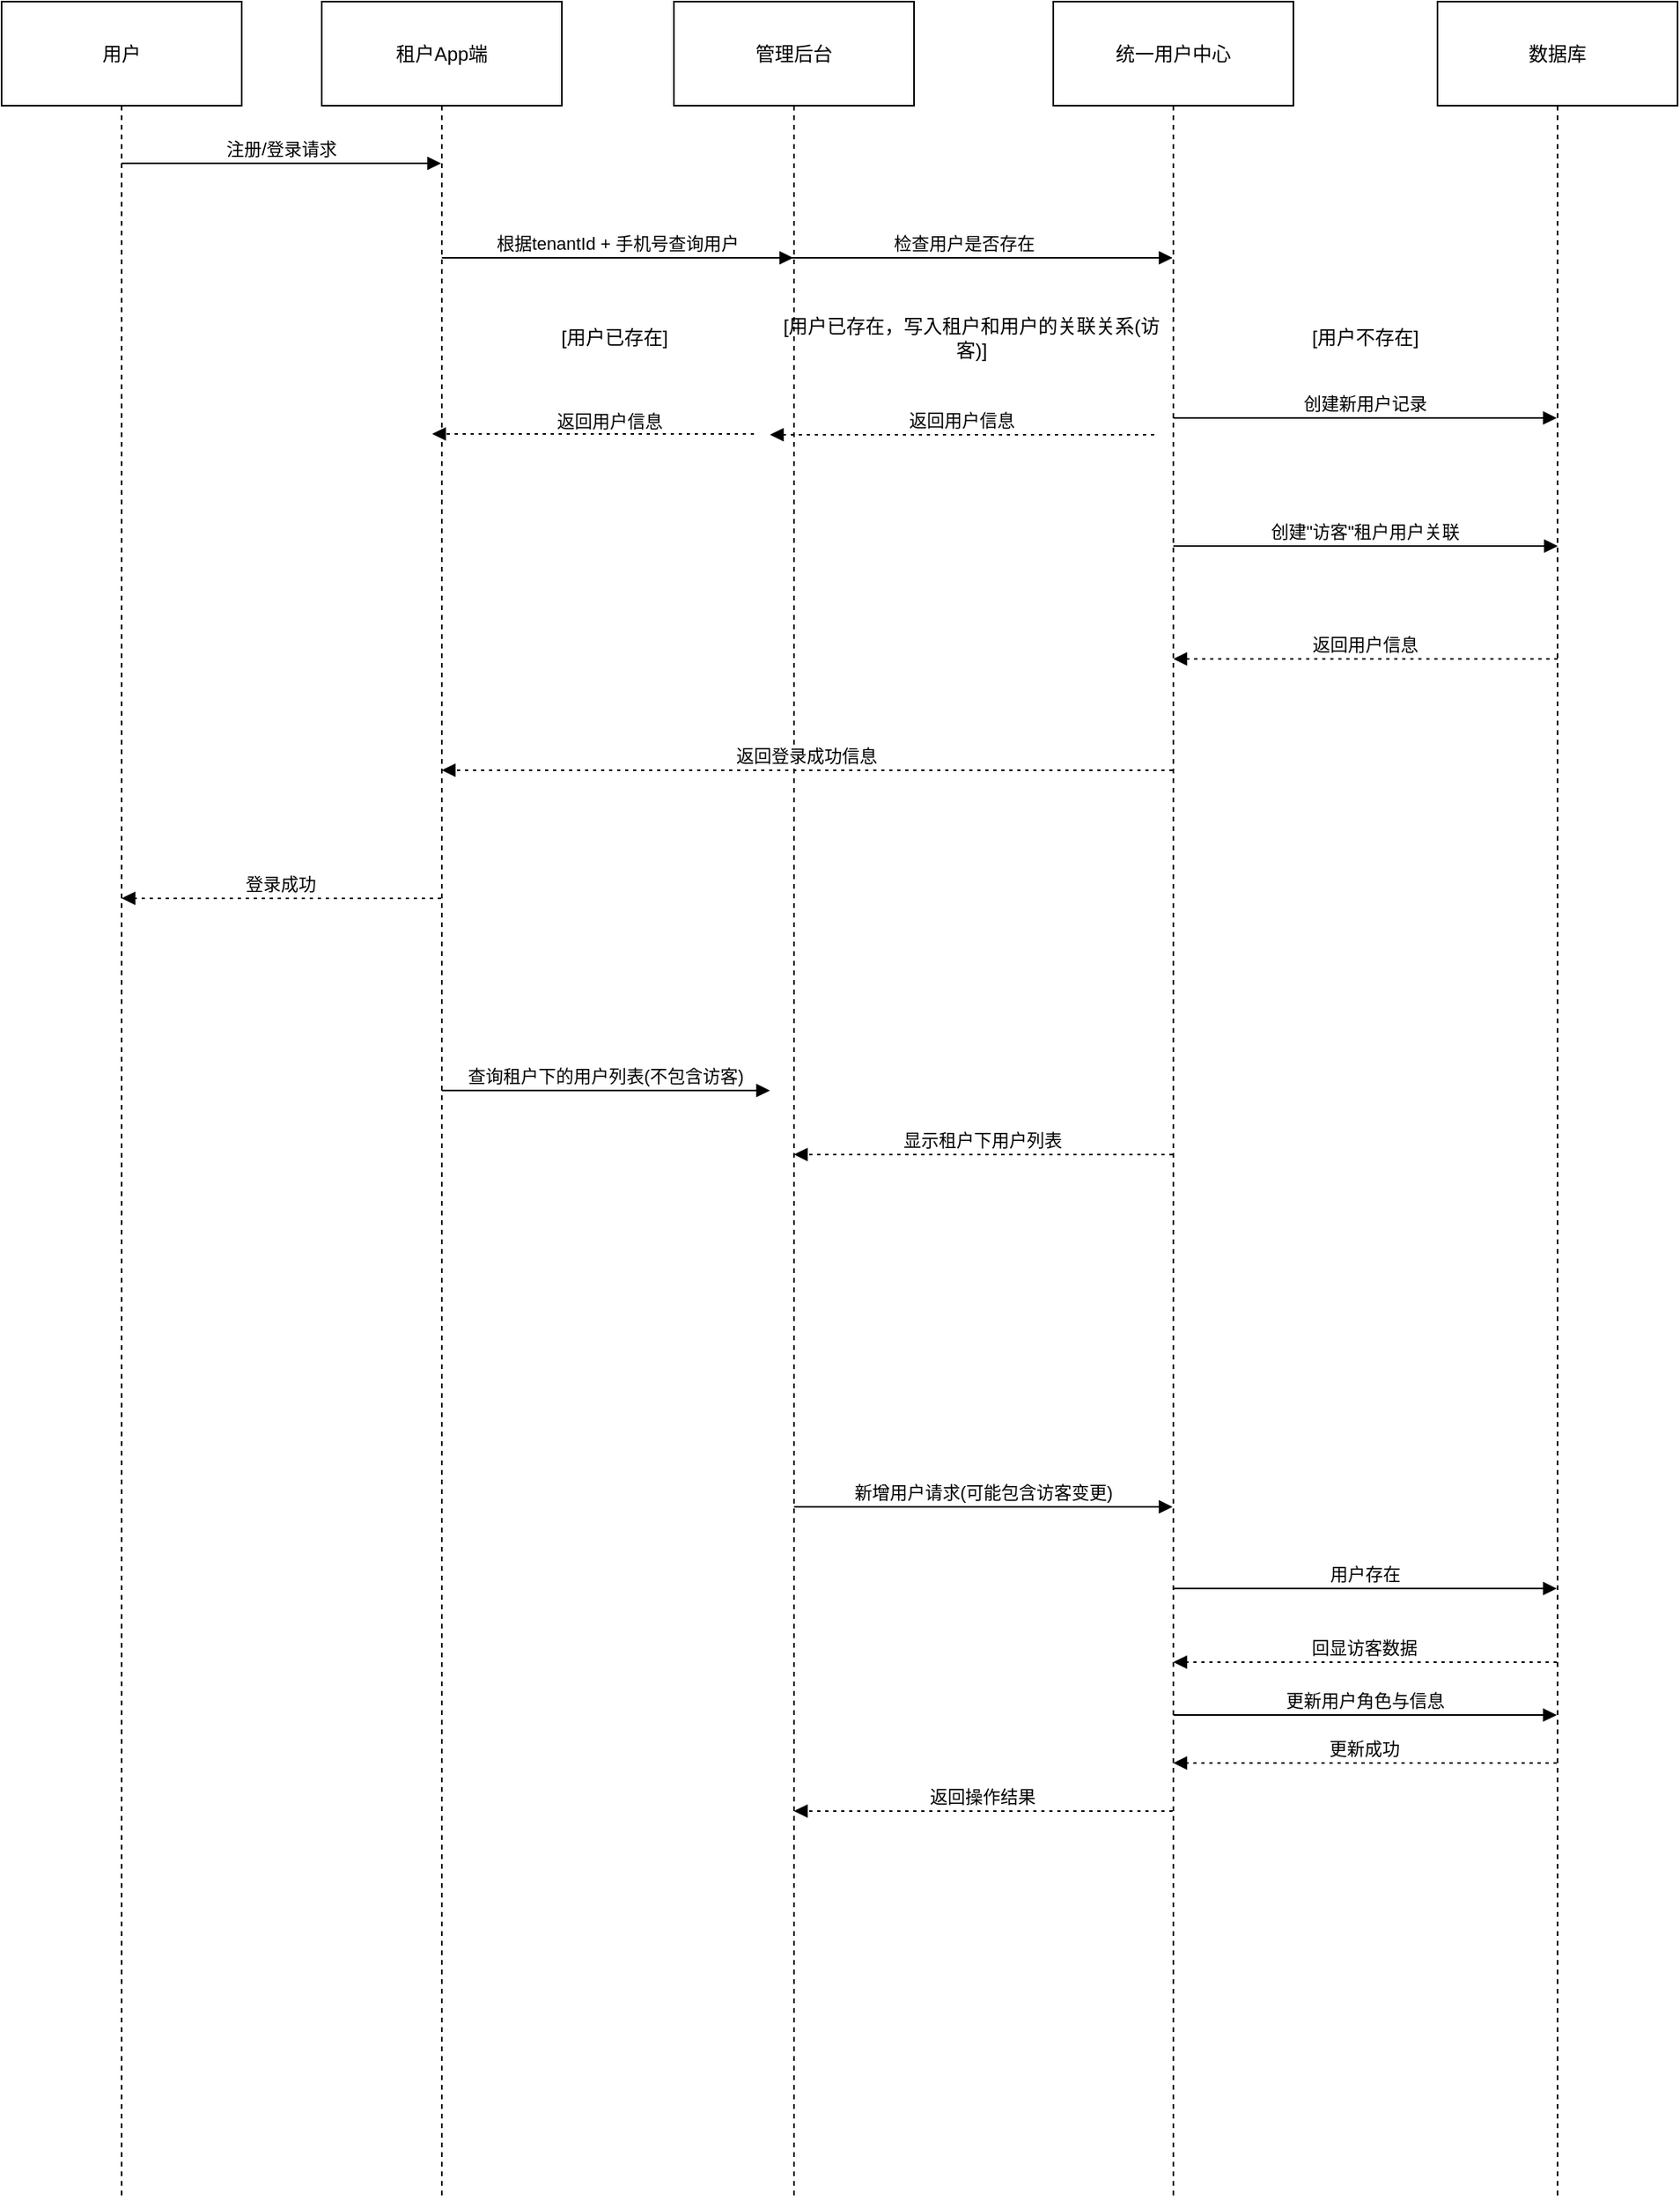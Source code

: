 <mxfile version="26.1.1">
  <diagram name="第 1 页" id="zIZL0ZZ69po8GsZJ1YKW">
    <mxGraphModel dx="1631" dy="907" grid="1" gridSize="10" guides="1" tooltips="1" connect="1" arrows="1" fold="1" page="1" pageScale="1" pageWidth="850" pageHeight="1100" math="0" shadow="0">
      <root>
        <mxCell id="0" />
        <mxCell id="1" parent="0" />
        <mxCell id="cJl0i4gI2Syp-i8j1Me8-2" value="用户" style="shape=umlLifeline;perimeter=lifelinePerimeter;whiteSpace=wrap;container=1;dropTarget=0;collapsible=0;recursiveResize=0;outlineConnect=0;portConstraint=eastwest;newEdgeStyle={&quot;edgeStyle&quot;:&quot;elbowEdgeStyle&quot;,&quot;elbow&quot;:&quot;vertical&quot;,&quot;curved&quot;:0,&quot;rounded&quot;:0};size=65;" vertex="1" parent="1">
          <mxGeometry x="20" y="20" width="150" height="1372" as="geometry" />
        </mxCell>
        <mxCell id="cJl0i4gI2Syp-i8j1Me8-3" value="租户App端" style="shape=umlLifeline;perimeter=lifelinePerimeter;whiteSpace=wrap;container=1;dropTarget=0;collapsible=0;recursiveResize=0;outlineConnect=0;portConstraint=eastwest;newEdgeStyle={&quot;edgeStyle&quot;:&quot;elbowEdgeStyle&quot;,&quot;elbow&quot;:&quot;vertical&quot;,&quot;curved&quot;:0,&quot;rounded&quot;:0};size=65;" vertex="1" parent="1">
          <mxGeometry x="220" y="20" width="150" height="1372" as="geometry" />
        </mxCell>
        <mxCell id="cJl0i4gI2Syp-i8j1Me8-4" value="管理后台" style="shape=umlLifeline;perimeter=lifelinePerimeter;whiteSpace=wrap;container=1;dropTarget=0;collapsible=0;recursiveResize=0;outlineConnect=0;portConstraint=eastwest;newEdgeStyle={&quot;edgeStyle&quot;:&quot;elbowEdgeStyle&quot;,&quot;elbow&quot;:&quot;vertical&quot;,&quot;curved&quot;:0,&quot;rounded&quot;:0};size=65;" vertex="1" parent="1">
          <mxGeometry x="440" y="20" width="150" height="1372" as="geometry" />
        </mxCell>
        <mxCell id="cJl0i4gI2Syp-i8j1Me8-5" value="统一用户中心" style="shape=umlLifeline;perimeter=lifelinePerimeter;whiteSpace=wrap;container=1;dropTarget=0;collapsible=0;recursiveResize=0;outlineConnect=0;portConstraint=eastwest;newEdgeStyle={&quot;edgeStyle&quot;:&quot;elbowEdgeStyle&quot;,&quot;elbow&quot;:&quot;vertical&quot;,&quot;curved&quot;:0,&quot;rounded&quot;:0};size=65;" vertex="1" parent="1">
          <mxGeometry x="677" y="20" width="150" height="1372" as="geometry" />
        </mxCell>
        <mxCell id="cJl0i4gI2Syp-i8j1Me8-6" value="数据库" style="shape=umlLifeline;perimeter=lifelinePerimeter;whiteSpace=wrap;container=1;dropTarget=0;collapsible=0;recursiveResize=0;outlineConnect=0;portConstraint=eastwest;newEdgeStyle={&quot;edgeStyle&quot;:&quot;elbowEdgeStyle&quot;,&quot;elbow&quot;:&quot;vertical&quot;,&quot;curved&quot;:0,&quot;rounded&quot;:0};size=65;" vertex="1" parent="1">
          <mxGeometry x="917" y="20" width="150" height="1372" as="geometry" />
        </mxCell>
        <mxCell id="cJl0i4gI2Syp-i8j1Me8-13" value="注册/登录请求" style="verticalAlign=bottom;edgeStyle=elbowEdgeStyle;elbow=vertical;curved=0;rounded=0;endArrow=block;" edge="1" parent="1" source="cJl0i4gI2Syp-i8j1Me8-2" target="cJl0i4gI2Syp-i8j1Me8-3">
          <mxGeometry relative="1" as="geometry">
            <Array as="points">
              <mxPoint x="204" y="121" />
            </Array>
          </mxGeometry>
        </mxCell>
        <mxCell id="cJl0i4gI2Syp-i8j1Me8-14" value="根据tenantId + 手机号查询用户" style="verticalAlign=bottom;edgeStyle=elbowEdgeStyle;elbow=vertical;curved=0;rounded=0;endArrow=block;" edge="1" parent="1" source="cJl0i4gI2Syp-i8j1Me8-3" target="cJl0i4gI2Syp-i8j1Me8-4">
          <mxGeometry relative="1" as="geometry">
            <Array as="points">
              <mxPoint x="400" y="180" />
            </Array>
            <mxPoint x="490" y="167" as="targetPoint" />
          </mxGeometry>
        </mxCell>
        <mxCell id="cJl0i4gI2Syp-i8j1Me8-21" value="创建新用户记录" style="verticalAlign=bottom;edgeStyle=elbowEdgeStyle;elbow=vertical;curved=0;rounded=0;endArrow=block;" edge="1" parent="1" source="cJl0i4gI2Syp-i8j1Me8-5" target="cJl0i4gI2Syp-i8j1Me8-6">
          <mxGeometry relative="1" as="geometry">
            <Array as="points">
              <mxPoint x="910" y="280" />
            </Array>
          </mxGeometry>
        </mxCell>
        <mxCell id="cJl0i4gI2Syp-i8j1Me8-23" value="创建&quot;访客&quot;租户用户关联" style="verticalAlign=bottom;edgeStyle=elbowEdgeStyle;elbow=vertical;curved=0;rounded=0;endArrow=block;" edge="1" parent="1">
          <mxGeometry relative="1" as="geometry">
            <Array as="points">
              <mxPoint x="910.68" y="360" />
            </Array>
            <mxPoint x="752.004" y="360" as="sourcePoint" />
            <mxPoint x="992.18" y="360" as="targetPoint" />
          </mxGeometry>
        </mxCell>
        <mxCell id="cJl0i4gI2Syp-i8j1Me8-25" value="返回登录成功信息" style="verticalAlign=bottom;edgeStyle=elbowEdgeStyle;elbow=vertical;curved=0;rounded=0;dashed=1;dashPattern=2 3;endArrow=block;" edge="1" parent="1" source="cJl0i4gI2Syp-i8j1Me8-5" target="cJl0i4gI2Syp-i8j1Me8-3">
          <mxGeometry relative="1" as="geometry">
            <Array as="points">
              <mxPoint x="560" y="500" />
            </Array>
          </mxGeometry>
        </mxCell>
        <mxCell id="cJl0i4gI2Syp-i8j1Me8-26" value="登录成功" style="verticalAlign=bottom;edgeStyle=elbowEdgeStyle;elbow=vertical;curved=0;rounded=0;dashed=1;dashPattern=2 3;endArrow=block;" edge="1" parent="1" source="cJl0i4gI2Syp-i8j1Me8-3" target="cJl0i4gI2Syp-i8j1Me8-2">
          <mxGeometry relative="1" as="geometry">
            <Array as="points">
              <mxPoint x="200" y="580" />
            </Array>
          </mxGeometry>
        </mxCell>
        <mxCell id="cJl0i4gI2Syp-i8j1Me8-28" value="用户存在" style="verticalAlign=bottom;edgeStyle=elbowEdgeStyle;elbow=horizontal;curved=0;rounded=0;endArrow=block;" edge="1" parent="1" source="cJl0i4gI2Syp-i8j1Me8-5" target="cJl0i4gI2Syp-i8j1Me8-6">
          <mxGeometry relative="1" as="geometry">
            <Array as="points">
              <mxPoint x="881" y="1011" />
            </Array>
          </mxGeometry>
        </mxCell>
        <mxCell id="cJl0i4gI2Syp-i8j1Me8-29" value="回显访客数据" style="verticalAlign=bottom;edgeStyle=elbowEdgeStyle;elbow=vertical;curved=0;rounded=0;dashed=1;dashPattern=2 3;endArrow=block;" edge="1" parent="1" source="cJl0i4gI2Syp-i8j1Me8-6" target="cJl0i4gI2Syp-i8j1Me8-5">
          <mxGeometry relative="1" as="geometry">
            <Array as="points">
              <mxPoint x="884" y="1057" />
            </Array>
          </mxGeometry>
        </mxCell>
        <mxCell id="cJl0i4gI2Syp-i8j1Me8-30" value="显示租户下用户列表" style="verticalAlign=bottom;edgeStyle=elbowEdgeStyle;elbow=vertical;curved=0;rounded=0;dashed=1;dashPattern=2 3;endArrow=block;" edge="1" parent="1" source="cJl0i4gI2Syp-i8j1Me8-5" target="cJl0i4gI2Syp-i8j1Me8-4">
          <mxGeometry relative="1" as="geometry">
            <Array as="points">
              <mxPoint x="650" y="740" />
            </Array>
          </mxGeometry>
        </mxCell>
        <mxCell id="cJl0i4gI2Syp-i8j1Me8-31" value="新增用户请求(可能包含访客变更)" style="verticalAlign=bottom;edgeStyle=elbowEdgeStyle;elbow=vertical;curved=0;rounded=0;endArrow=block;" edge="1" parent="1" source="cJl0i4gI2Syp-i8j1Me8-4" target="cJl0i4gI2Syp-i8j1Me8-5">
          <mxGeometry relative="1" as="geometry">
            <Array as="points">
              <mxPoint x="630" y="960" />
            </Array>
          </mxGeometry>
        </mxCell>
        <mxCell id="cJl0i4gI2Syp-i8j1Me8-32" value="更新用户角色与信息" style="verticalAlign=bottom;edgeStyle=elbowEdgeStyle;elbow=vertical;curved=0;rounded=0;endArrow=block;" edge="1" parent="1" source="cJl0i4gI2Syp-i8j1Me8-5" target="cJl0i4gI2Syp-i8j1Me8-6">
          <mxGeometry relative="1" as="geometry">
            <Array as="points">
              <mxPoint x="890" y="1090" />
            </Array>
          </mxGeometry>
        </mxCell>
        <mxCell id="cJl0i4gI2Syp-i8j1Me8-33" value="更新成功" style="verticalAlign=bottom;edgeStyle=elbowEdgeStyle;elbow=vertical;curved=0;rounded=0;dashed=1;dashPattern=2 3;endArrow=block;" edge="1" parent="1" source="cJl0i4gI2Syp-i8j1Me8-6" target="cJl0i4gI2Syp-i8j1Me8-5">
          <mxGeometry relative="1" as="geometry">
            <Array as="points">
              <mxPoint x="890" y="1120" />
            </Array>
          </mxGeometry>
        </mxCell>
        <mxCell id="cJl0i4gI2Syp-i8j1Me8-34" value="返回操作结果" style="verticalAlign=bottom;edgeStyle=elbowEdgeStyle;elbow=vertical;curved=0;rounded=0;dashed=1;dashPattern=2 3;endArrow=block;" edge="1" parent="1" source="cJl0i4gI2Syp-i8j1Me8-5" target="cJl0i4gI2Syp-i8j1Me8-4">
          <mxGeometry relative="1" as="geometry">
            <Array as="points">
              <mxPoint x="650" y="1150" />
            </Array>
          </mxGeometry>
        </mxCell>
        <mxCell id="cJl0i4gI2Syp-i8j1Me8-236" value="检查用户是否存在" style="verticalAlign=bottom;edgeStyle=elbowEdgeStyle;elbow=vertical;curved=0;rounded=0;endArrow=block;" edge="1" parent="1" target="cJl0i4gI2Syp-i8j1Me8-5">
          <mxGeometry relative="1" as="geometry">
            <Array as="points">
              <mxPoint x="621" y="180" />
            </Array>
            <mxPoint x="491" y="180" as="sourcePoint" />
            <mxPoint x="731" y="180" as="targetPoint" />
            <mxPoint as="offset" />
          </mxGeometry>
        </mxCell>
        <mxCell id="cJl0i4gI2Syp-i8j1Me8-11" value="[用户已存在，写入租户和用户的关联关系(访客)]" style="text;strokeColor=none;fillColor=none;align=center;verticalAlign=middle;whiteSpace=wrap;" vertex="1" parent="1">
          <mxGeometry x="500" y="220" width="252" height="20" as="geometry" />
        </mxCell>
        <mxCell id="cJl0i4gI2Syp-i8j1Me8-237" value="[用户不存在]" style="text;strokeColor=none;fillColor=none;align=center;verticalAlign=middle;whiteSpace=wrap;" vertex="1" parent="1">
          <mxGeometry x="746" y="220" width="252" height="20" as="geometry" />
        </mxCell>
        <mxCell id="cJl0i4gI2Syp-i8j1Me8-238" value="返回用户信息" style="verticalAlign=bottom;edgeStyle=elbowEdgeStyle;elbow=vertical;curved=0;rounded=0;dashed=1;dashPattern=2 3;endArrow=block;" edge="1" parent="1">
          <mxGeometry relative="1" as="geometry">
            <Array as="points" />
            <mxPoint x="740" y="290.53" as="sourcePoint" />
            <mxPoint x="500" y="290.53" as="targetPoint" />
          </mxGeometry>
        </mxCell>
        <mxCell id="cJl0i4gI2Syp-i8j1Me8-240" value="[用户已存在]" style="text;strokeColor=none;fillColor=none;align=center;verticalAlign=middle;whiteSpace=wrap;" vertex="1" parent="1">
          <mxGeometry x="277" y="220" width="252" height="20" as="geometry" />
        </mxCell>
        <mxCell id="cJl0i4gI2Syp-i8j1Me8-241" value="返回用户信息" style="verticalAlign=bottom;edgeStyle=elbowEdgeStyle;elbow=vertical;curved=0;rounded=0;dashed=1;dashPattern=2 3;endArrow=block;" edge="1" parent="1">
          <mxGeometry x="-0.104" y="1" relative="1" as="geometry">
            <Array as="points" />
            <mxPoint x="490" y="290" as="sourcePoint" />
            <mxPoint x="289" y="290" as="targetPoint" />
            <mxPoint as="offset" />
          </mxGeometry>
        </mxCell>
        <mxCell id="cJl0i4gI2Syp-i8j1Me8-242" value="返回用户信息" style="verticalAlign=bottom;edgeStyle=elbowEdgeStyle;elbow=vertical;curved=0;rounded=0;dashed=1;dashPattern=2 3;endArrow=block;" edge="1" parent="1">
          <mxGeometry relative="1" as="geometry">
            <Array as="points" />
            <mxPoint x="992" y="430.47" as="sourcePoint" />
            <mxPoint x="752" y="430.47" as="targetPoint" />
          </mxGeometry>
        </mxCell>
        <mxCell id="cJl0i4gI2Syp-i8j1Me8-243" value="查询租户下的用户列表(不包含访客)" style="verticalAlign=bottom;edgeStyle=elbowEdgeStyle;elbow=vertical;curved=0;rounded=0;endArrow=block;" edge="1" parent="1" source="cJl0i4gI2Syp-i8j1Me8-3">
          <mxGeometry relative="1" as="geometry">
            <Array as="points">
              <mxPoint x="468" y="700" />
            </Array>
            <mxPoint x="330" y="700" as="sourcePoint" />
            <mxPoint x="500" y="700" as="targetPoint" />
          </mxGeometry>
        </mxCell>
      </root>
    </mxGraphModel>
  </diagram>
</mxfile>
